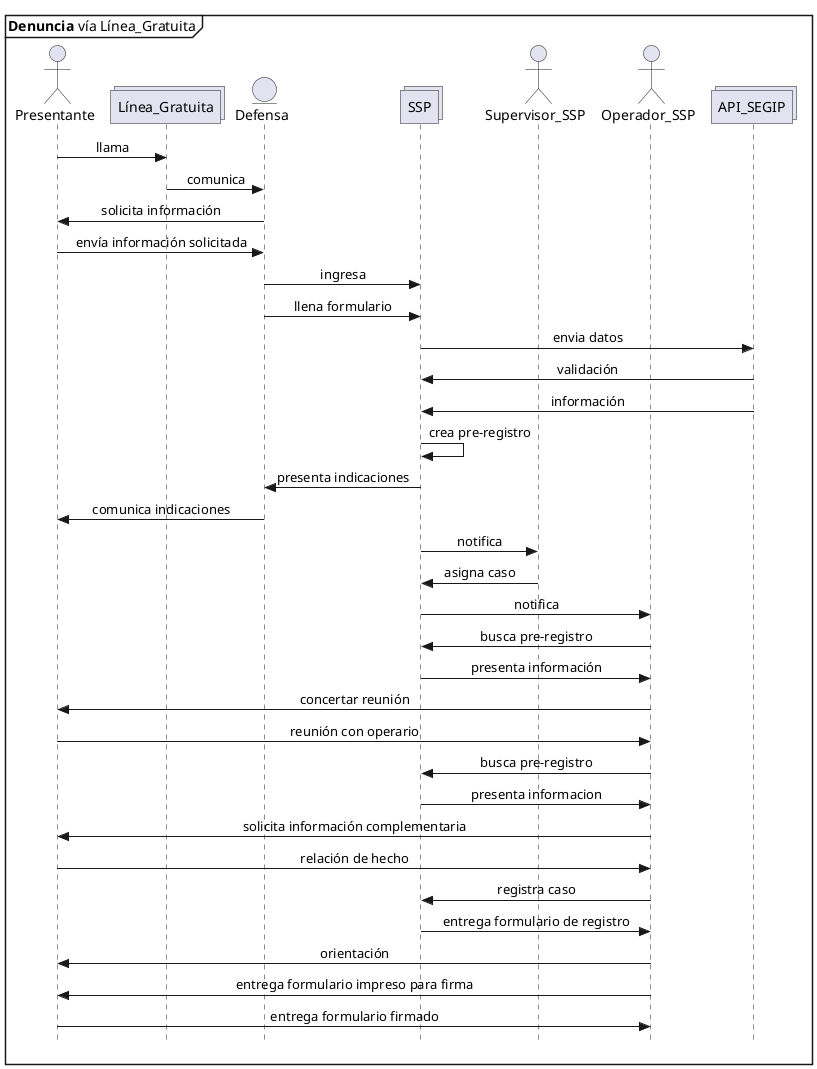 @startuml Denuncia_Linea_Gratuita
skinparam Style strictuml
skinparam SequenceMessageAlignment center

mainframe **Denuncia** vía Línea_Gratuita

actor Presentante as pre
collections Línea_Gratuita
entity Defensa as def
collections SSP 
actor Supervisor_SSP as supssp
actor Operador_SSP as opssp
collections API_SEGIP as segip

pre -> Línea_Gratuita : llama
Línea_Gratuita -> def : comunica
def -> pre : solicita información
pre -> def : envía información solicitada
def -> SSP : ingresa
def -> SSP : llena formulario
SSP -> segip : envia datos
segip -> SSP : validación 
segip -> SSP: información
SSP->SSP : crea pre-registro
SSP->def : presenta indicaciones
def->pre : comunica indicaciones
SSP->supssp : notifica
supssp-> SSP : asigna caso
SSP->opssp : notifica
opssp->SSP : busca pre-registro
SSP->opssp : presenta información
opssp->pre : concertar reunión
pre->opssp : reunión con operario
opssp->SSP : busca pre-registro
SSP->opssp : presenta informacion
opssp -> pre : solicita información complementaria
pre->opssp : relación de hecho
opssp->SSP : registra caso
SSP->opssp : entrega formulario de registro
opssp->pre : orientación
opssp->pre : entrega formulario impreso para firma
pre->opssp : entrega formulario firmado

@enduml